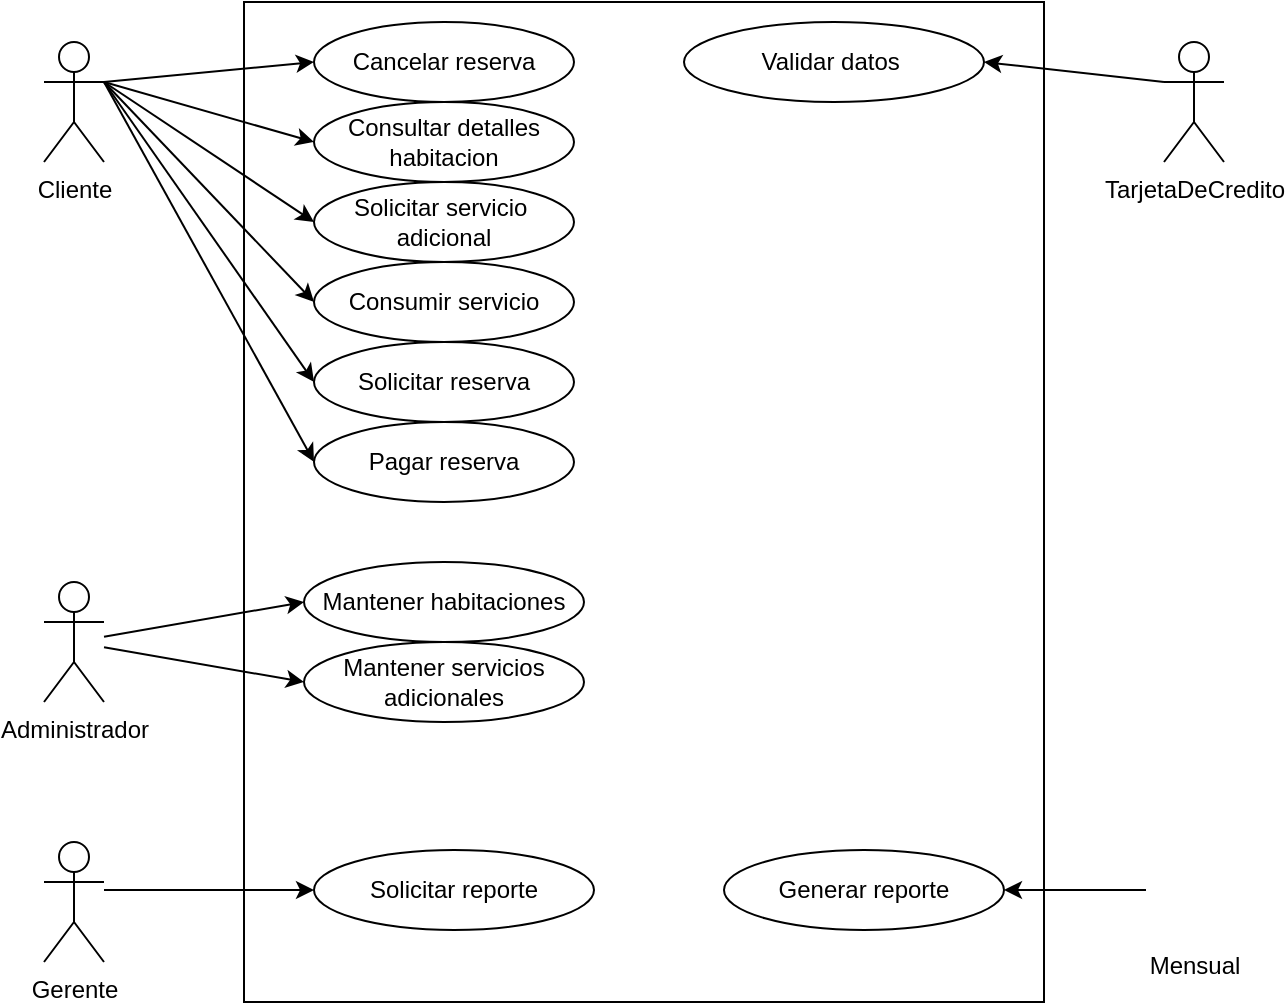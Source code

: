 <mxfile version="13.0.3" type="device"><diagram id="FQi6K1H-cbDeIqUsHJly" name="Page-1"><mxGraphModel dx="868" dy="515" grid="1" gridSize="10" guides="1" tooltips="1" connect="1" arrows="1" fold="1" page="1" pageScale="1" pageWidth="850" pageHeight="1100" math="0" shadow="0"><root><mxCell id="0"/><mxCell id="1" parent="0"/><mxCell id="xlj9DBzCCifWs20WHKst-2" value="" style="rounded=0;whiteSpace=wrap;html=1;" parent="1" vertex="1"><mxGeometry x="170" y="60" width="400" height="500" as="geometry"/></mxCell><mxCell id="xlj9DBzCCifWs20WHKst-3" value="Cliente" style="shape=umlActor;verticalLabelPosition=bottom;labelBackgroundColor=#ffffff;verticalAlign=top;html=1;outlineConnect=0;" parent="1" vertex="1"><mxGeometry x="70" y="80" width="30" height="60" as="geometry"/></mxCell><mxCell id="xlj9DBzCCifWs20WHKst-4" value="TarjetaDeCredito" style="shape=umlActor;verticalLabelPosition=bottom;labelBackgroundColor=#ffffff;verticalAlign=top;html=1;outlineConnect=0;" parent="1" vertex="1"><mxGeometry x="630" y="80" width="30" height="60" as="geometry"/></mxCell><mxCell id="xlj9DBzCCifWs20WHKst-5" value="Administrador" style="shape=umlActor;verticalLabelPosition=bottom;labelBackgroundColor=#ffffff;verticalAlign=top;html=1;outlineConnect=0;" parent="1" vertex="1"><mxGeometry x="70" y="350" width="30" height="60" as="geometry"/></mxCell><mxCell id="xlj9DBzCCifWs20WHKst-8" value="Cancelar reserva" style="ellipse;whiteSpace=wrap;html=1;" parent="1" vertex="1"><mxGeometry x="205" y="70" width="130" height="40" as="geometry"/></mxCell><mxCell id="xlj9DBzCCifWs20WHKst-14" value="Mantener habitaciones" style="ellipse;whiteSpace=wrap;html=1;" parent="1" vertex="1"><mxGeometry x="200" y="340" width="140" height="40" as="geometry"/></mxCell><mxCell id="xlj9DBzCCifWs20WHKst-20" value="Mantener servicios adicionales" style="ellipse;whiteSpace=wrap;html=1;" parent="1" vertex="1"><mxGeometry x="200" y="380" width="140" height="40" as="geometry"/></mxCell><mxCell id="xlj9DBzCCifWs20WHKst-23" value="" style="endArrow=classic;html=1;entryX=0;entryY=0.5;entryDx=0;entryDy=0;" parent="1" source="xlj9DBzCCifWs20WHKst-5" target="xlj9DBzCCifWs20WHKst-14" edge="1"><mxGeometry width="50" height="50" relative="1" as="geometry"><mxPoint x="460" y="290" as="sourcePoint"/><mxPoint x="510" y="240" as="targetPoint"/></mxGeometry></mxCell><mxCell id="xlj9DBzCCifWs20WHKst-24" value="" style="endArrow=classic;html=1;entryX=0;entryY=0.5;entryDx=0;entryDy=0;" parent="1" source="xlj9DBzCCifWs20WHKst-5" target="xlj9DBzCCifWs20WHKst-20" edge="1"><mxGeometry width="50" height="50" relative="1" as="geometry"><mxPoint x="100" y="470" as="sourcePoint"/><mxPoint x="220.0" y="450" as="targetPoint"/></mxGeometry></mxCell><mxCell id="xlj9DBzCCifWs20WHKst-27" value="Gerente" style="shape=umlActor;verticalLabelPosition=bottom;labelBackgroundColor=#ffffff;verticalAlign=top;html=1;outlineConnect=0;" parent="1" vertex="1"><mxGeometry x="70" y="480" width="30" height="60" as="geometry"/></mxCell><mxCell id="xlj9DBzCCifWs20WHKst-28" value="" style="endArrow=classic;html=1;exitX=1;exitY=0.333;exitDx=0;exitDy=0;exitPerimeter=0;entryX=0;entryY=0.5;entryDx=0;entryDy=0;" parent="1" source="xlj9DBzCCifWs20WHKst-3" target="xlj9DBzCCifWs20WHKst-8" edge="1"><mxGeometry width="50" height="50" relative="1" as="geometry"><mxPoint x="460" y="290" as="sourcePoint"/><mxPoint x="510" y="240" as="targetPoint"/></mxGeometry></mxCell><mxCell id="xlj9DBzCCifWs20WHKst-29" value="Consultar detalles habitacion" style="ellipse;whiteSpace=wrap;html=1;" parent="1" vertex="1"><mxGeometry x="205" y="110" width="130" height="40" as="geometry"/></mxCell><mxCell id="xlj9DBzCCifWs20WHKst-30" value="" style="endArrow=classic;html=1;exitX=1;exitY=0.333;exitDx=0;exitDy=0;exitPerimeter=0;entryX=0;entryY=0.5;entryDx=0;entryDy=0;" parent="1" source="xlj9DBzCCifWs20WHKst-3" target="xlj9DBzCCifWs20WHKst-29" edge="1"><mxGeometry width="50" height="50" relative="1" as="geometry"><mxPoint x="460" y="290" as="sourcePoint"/><mxPoint x="510" y="240" as="targetPoint"/></mxGeometry></mxCell><mxCell id="xlj9DBzCCifWs20WHKst-31" value="Solicitar servicio&amp;nbsp; adicional" style="ellipse;whiteSpace=wrap;html=1;" parent="1" vertex="1"><mxGeometry x="205" y="150" width="130" height="40" as="geometry"/></mxCell><mxCell id="xlj9DBzCCifWs20WHKst-32" value="Consumir servicio" style="ellipse;whiteSpace=wrap;html=1;" parent="1" vertex="1"><mxGeometry x="205" y="190" width="130" height="40" as="geometry"/></mxCell><mxCell id="xlj9DBzCCifWs20WHKst-34" value="Solicitar reserva" style="ellipse;whiteSpace=wrap;html=1;" parent="1" vertex="1"><mxGeometry x="205" y="230" width="130" height="40" as="geometry"/></mxCell><mxCell id="xlj9DBzCCifWs20WHKst-35" value="" style="endArrow=classic;html=1;exitX=1;exitY=0.333;exitDx=0;exitDy=0;exitPerimeter=0;entryX=0;entryY=0.5;entryDx=0;entryDy=0;" parent="1" source="xlj9DBzCCifWs20WHKst-3" target="xlj9DBzCCifWs20WHKst-31" edge="1"><mxGeometry width="50" height="50" relative="1" as="geometry"><mxPoint x="360" y="330" as="sourcePoint"/><mxPoint x="410" y="280" as="targetPoint"/></mxGeometry></mxCell><mxCell id="xlj9DBzCCifWs20WHKst-36" value="" style="endArrow=classic;html=1;exitX=1;exitY=0.333;exitDx=0;exitDy=0;exitPerimeter=0;entryX=0;entryY=0.5;entryDx=0;entryDy=0;" parent="1" source="xlj9DBzCCifWs20WHKst-3" target="xlj9DBzCCifWs20WHKst-32" edge="1"><mxGeometry width="50" height="50" relative="1" as="geometry"><mxPoint x="360" y="330" as="sourcePoint"/><mxPoint x="410" y="280" as="targetPoint"/></mxGeometry></mxCell><mxCell id="xlj9DBzCCifWs20WHKst-37" value="" style="endArrow=classic;html=1;exitX=1;exitY=0.333;exitDx=0;exitDy=0;exitPerimeter=0;entryX=0;entryY=0.5;entryDx=0;entryDy=0;" parent="1" source="xlj9DBzCCifWs20WHKst-3" target="xlj9DBzCCifWs20WHKst-34" edge="1"><mxGeometry width="50" height="50" relative="1" as="geometry"><mxPoint x="360" y="330" as="sourcePoint"/><mxPoint x="410" y="280" as="targetPoint"/></mxGeometry></mxCell><mxCell id="xlj9DBzCCifWs20WHKst-38" value="Pagar reserva" style="ellipse;whiteSpace=wrap;html=1;" parent="1" vertex="1"><mxGeometry x="205" y="270" width="130" height="40" as="geometry"/></mxCell><mxCell id="xlj9DBzCCifWs20WHKst-39" value="" style="endArrow=classic;html=1;exitX=1;exitY=0.333;exitDx=0;exitDy=0;exitPerimeter=0;entryX=0;entryY=0.5;entryDx=0;entryDy=0;" parent="1" source="xlj9DBzCCifWs20WHKst-3" target="xlj9DBzCCifWs20WHKst-38" edge="1"><mxGeometry width="50" height="50" relative="1" as="geometry"><mxPoint x="360" y="290" as="sourcePoint"/><mxPoint x="410" y="240" as="targetPoint"/></mxGeometry></mxCell><mxCell id="xlj9DBzCCifWs20WHKst-41" value="Validar datos&amp;nbsp;" style="ellipse;whiteSpace=wrap;html=1;" parent="1" vertex="1"><mxGeometry x="390" y="70" width="150" height="40" as="geometry"/></mxCell><mxCell id="xlj9DBzCCifWs20WHKst-43" value="" style="endArrow=classic;html=1;exitX=0;exitY=0.333;exitDx=0;exitDy=0;exitPerimeter=0;entryX=1;entryY=0.5;entryDx=0;entryDy=0;" parent="1" source="xlj9DBzCCifWs20WHKst-4" target="xlj9DBzCCifWs20WHKst-41" edge="1"><mxGeometry width="50" height="50" relative="1" as="geometry"><mxPoint x="360" y="290" as="sourcePoint"/><mxPoint x="410" y="240" as="targetPoint"/></mxGeometry></mxCell><mxCell id="xlj9DBzCCifWs20WHKst-44" value="Solicitar reporte" style="ellipse;whiteSpace=wrap;html=1;" parent="1" vertex="1"><mxGeometry x="205" y="484" width="140" height="40" as="geometry"/></mxCell><mxCell id="xlj9DBzCCifWs20WHKst-45" value="Mensual" style="shape=image;html=1;verticalAlign=top;verticalLabelPosition=bottom;labelBackgroundColor=#ffffff;imageAspect=0;aspect=fixed;image=https://cdn2.iconfinder.com/data/icons/ios-tab-bar/25/Clock-128.png" parent="1" vertex="1"><mxGeometry x="621" y="480" width="48" height="48" as="geometry"/></mxCell><mxCell id="xlj9DBzCCifWs20WHKst-46" value="" style="endArrow=classic;html=1;entryX=0;entryY=0.5;entryDx=0;entryDy=0;" parent="1" target="xlj9DBzCCifWs20WHKst-44" edge="1"><mxGeometry width="50" height="50" relative="1" as="geometry"><mxPoint x="100" y="504" as="sourcePoint"/><mxPoint x="410" y="484" as="targetPoint"/></mxGeometry></mxCell><mxCell id="xlj9DBzCCifWs20WHKst-47" value="Generar reporte" style="ellipse;whiteSpace=wrap;html=1;" parent="1" vertex="1"><mxGeometry x="410" y="484" width="140" height="40" as="geometry"/></mxCell><mxCell id="xlj9DBzCCifWs20WHKst-48" value="" style="endArrow=classic;html=1;exitX=0;exitY=0.5;exitDx=0;exitDy=0;" parent="1" source="xlj9DBzCCifWs20WHKst-45" target="xlj9DBzCCifWs20WHKst-47" edge="1"><mxGeometry width="50" height="50" relative="1" as="geometry"><mxPoint x="360" y="534" as="sourcePoint"/><mxPoint x="410" y="484" as="targetPoint"/></mxGeometry></mxCell></root></mxGraphModel></diagram></mxfile>
